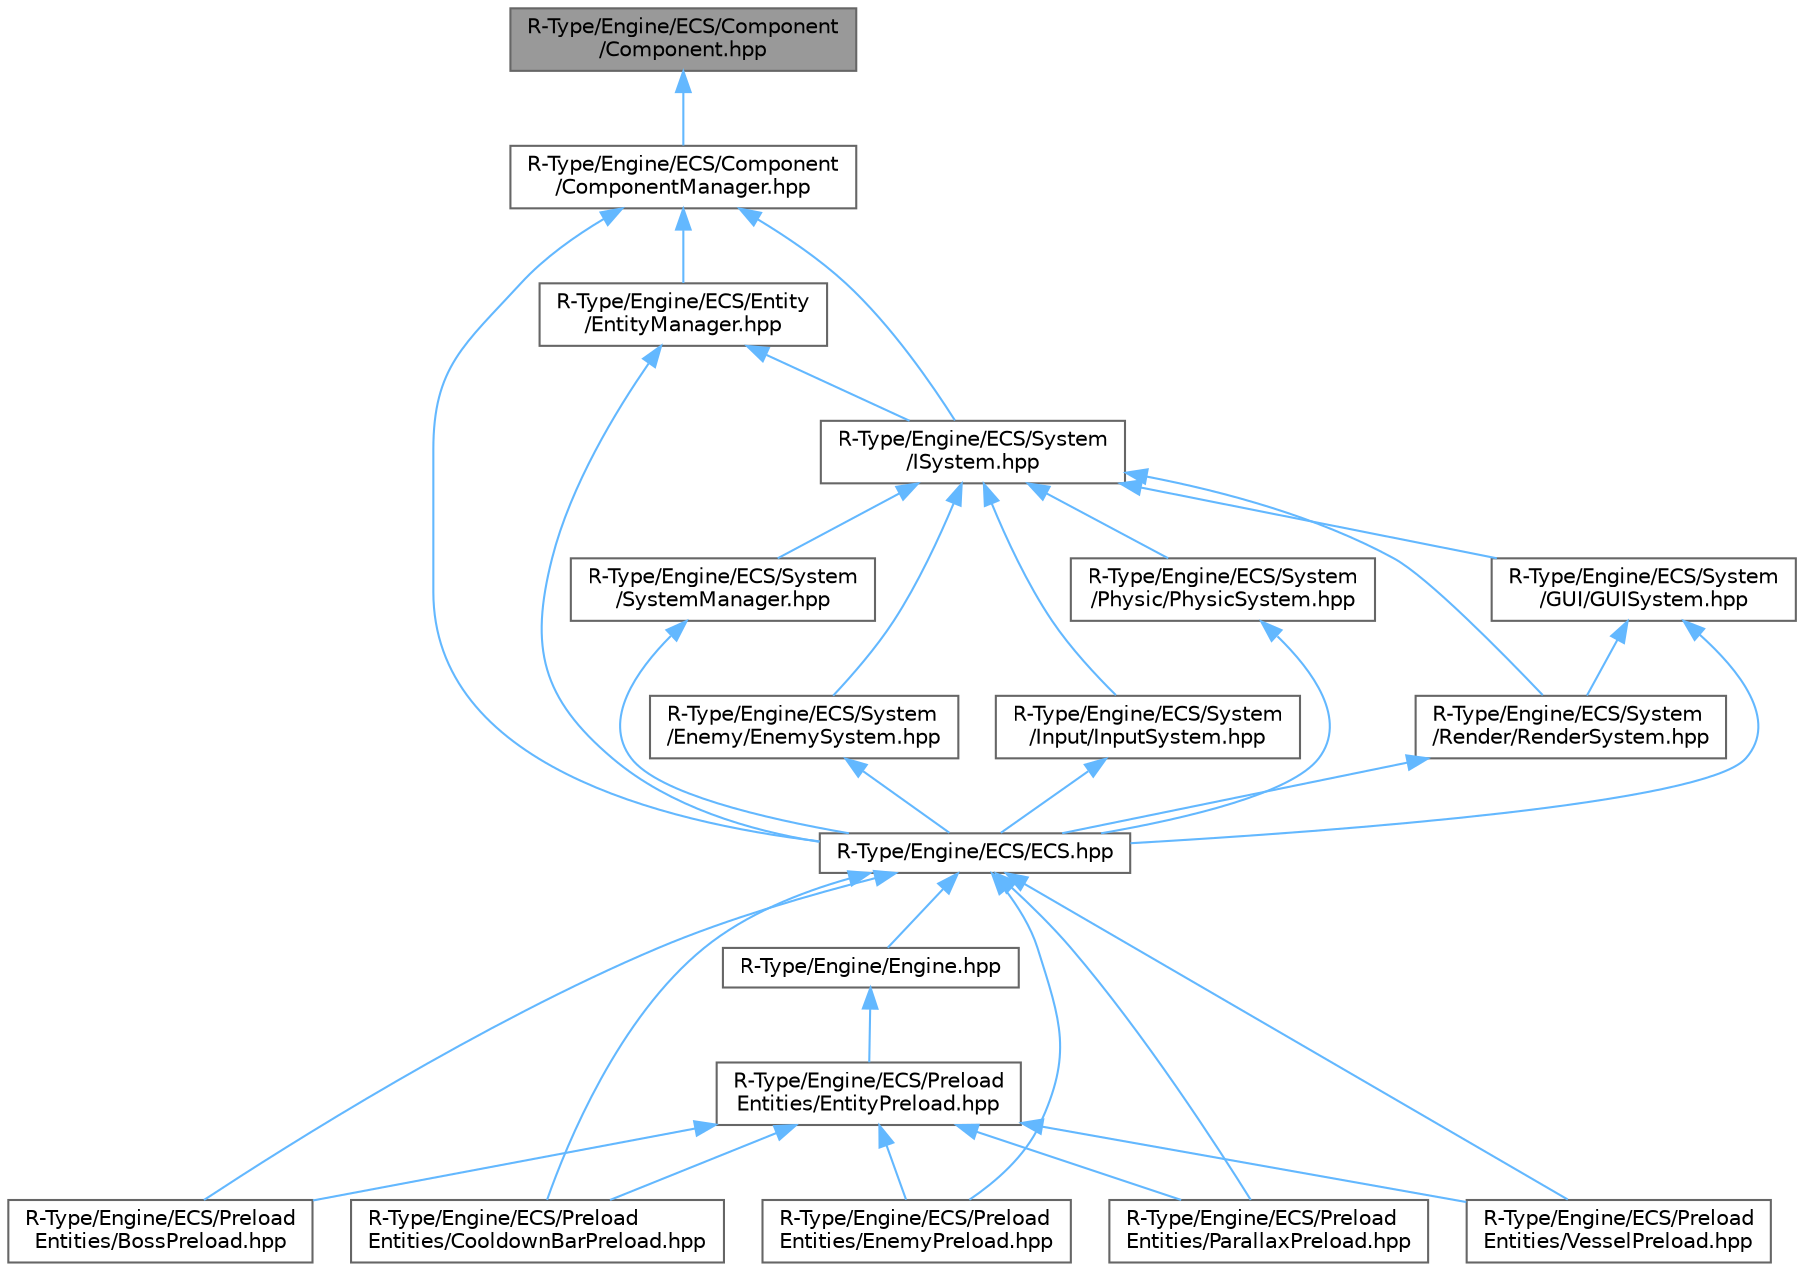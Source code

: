 digraph "R-Type/Engine/ECS/Component/Component.hpp"
{
 // LATEX_PDF_SIZE
  bgcolor="transparent";
  edge [fontname=Helvetica,fontsize=10,labelfontname=Helvetica,labelfontsize=10];
  node [fontname=Helvetica,fontsize=10,shape=box,height=0.2,width=0.4];
  Node1 [label="R-Type/Engine/ECS/Component\l/Component.hpp",height=0.2,width=0.4,color="gray40", fillcolor="grey60", style="filled", fontcolor="black",tooltip="Functions definitions for a component."];
  Node1 -> Node2 [dir="back",color="steelblue1",style="solid"];
  Node2 [label="R-Type/Engine/ECS/Component\l/ComponentManager.hpp",height=0.2,width=0.4,color="grey40", fillcolor="white", style="filled",URL="$_component_manager_8hpp_source.html",tooltip=" "];
  Node2 -> Node3 [dir="back",color="steelblue1",style="solid"];
  Node3 [label="R-Type/Engine/ECS/ECS.hpp",height=0.2,width=0.4,color="grey40", fillcolor="white", style="filled",URL="$_e_c_s_8hpp_source.html",tooltip=" "];
  Node3 -> Node4 [dir="back",color="steelblue1",style="solid"];
  Node4 [label="R-Type/Engine/ECS/Preload\lEntities/BossPreload.hpp",height=0.2,width=0.4,color="grey40", fillcolor="white", style="filled",URL="$_boss_preload_8hpp_source.html",tooltip=" "];
  Node3 -> Node5 [dir="back",color="steelblue1",style="solid"];
  Node5 [label="R-Type/Engine/ECS/Preload\lEntities/CooldownBarPreload.hpp",height=0.2,width=0.4,color="grey40", fillcolor="white", style="filled",URL="$_cooldown_bar_preload_8hpp_source.html",tooltip=" "];
  Node3 -> Node6 [dir="back",color="steelblue1",style="solid"];
  Node6 [label="R-Type/Engine/ECS/Preload\lEntities/EnemyPreload.hpp",height=0.2,width=0.4,color="grey40", fillcolor="white", style="filled",URL="$_enemy_preload_8hpp_source.html",tooltip=" "];
  Node3 -> Node7 [dir="back",color="steelblue1",style="solid"];
  Node7 [label="R-Type/Engine/ECS/Preload\lEntities/ParallaxPreload.hpp",height=0.2,width=0.4,color="grey40", fillcolor="white", style="filled",URL="$_parallax_preload_8hpp_source.html",tooltip=" "];
  Node3 -> Node8 [dir="back",color="steelblue1",style="solid"];
  Node8 [label="R-Type/Engine/ECS/Preload\lEntities/VesselPreload.hpp",height=0.2,width=0.4,color="grey40", fillcolor="white", style="filled",URL="$_vessel_preload_8hpp_source.html",tooltip=" "];
  Node3 -> Node9 [dir="back",color="steelblue1",style="solid"];
  Node9 [label="R-Type/Engine/Engine.hpp",height=0.2,width=0.4,color="grey40", fillcolor="white", style="filled",URL="$_engine_8hpp_source.html",tooltip=" "];
  Node9 -> Node10 [dir="back",color="steelblue1",style="solid"];
  Node10 [label="R-Type/Engine/ECS/Preload\lEntities/EntityPreload.hpp",height=0.2,width=0.4,color="grey40", fillcolor="white", style="filled",URL="$_entity_preload_8hpp_source.html",tooltip=" "];
  Node10 -> Node4 [dir="back",color="steelblue1",style="solid"];
  Node10 -> Node5 [dir="back",color="steelblue1",style="solid"];
  Node10 -> Node6 [dir="back",color="steelblue1",style="solid"];
  Node10 -> Node7 [dir="back",color="steelblue1",style="solid"];
  Node10 -> Node8 [dir="back",color="steelblue1",style="solid"];
  Node2 -> Node11 [dir="back",color="steelblue1",style="solid"];
  Node11 [label="R-Type/Engine/ECS/Entity\l/EntityManager.hpp",height=0.2,width=0.4,color="grey40", fillcolor="white", style="filled",URL="$_entity_manager_8hpp_source.html",tooltip=" "];
  Node11 -> Node3 [dir="back",color="steelblue1",style="solid"];
  Node11 -> Node12 [dir="back",color="steelblue1",style="solid"];
  Node12 [label="R-Type/Engine/ECS/System\l/ISystem.hpp",height=0.2,width=0.4,color="grey40", fillcolor="white", style="filled",URL="$_i_system_8hpp_source.html",tooltip=" "];
  Node12 -> Node13 [dir="back",color="steelblue1",style="solid"];
  Node13 [label="R-Type/Engine/ECS/System\l/Enemy/EnemySystem.hpp",height=0.2,width=0.4,color="grey40", fillcolor="white", style="filled",URL="$_enemy_system_8hpp_source.html",tooltip=" "];
  Node13 -> Node3 [dir="back",color="steelblue1",style="solid"];
  Node12 -> Node14 [dir="back",color="steelblue1",style="solid"];
  Node14 [label="R-Type/Engine/ECS/System\l/GUI/GUISystem.hpp",height=0.2,width=0.4,color="grey40", fillcolor="white", style="filled",URL="$_g_u_i_system_8hpp_source.html",tooltip=" "];
  Node14 -> Node3 [dir="back",color="steelblue1",style="solid"];
  Node14 -> Node15 [dir="back",color="steelblue1",style="solid"];
  Node15 [label="R-Type/Engine/ECS/System\l/Render/RenderSystem.hpp",height=0.2,width=0.4,color="grey40", fillcolor="white", style="filled",URL="$_render_system_8hpp_source.html",tooltip=" "];
  Node15 -> Node3 [dir="back",color="steelblue1",style="solid"];
  Node12 -> Node16 [dir="back",color="steelblue1",style="solid"];
  Node16 [label="R-Type/Engine/ECS/System\l/Input/InputSystem.hpp",height=0.2,width=0.4,color="grey40", fillcolor="white", style="filled",URL="$_input_system_8hpp_source.html",tooltip=" "];
  Node16 -> Node3 [dir="back",color="steelblue1",style="solid"];
  Node12 -> Node17 [dir="back",color="steelblue1",style="solid"];
  Node17 [label="R-Type/Engine/ECS/System\l/Physic/PhysicSystem.hpp",height=0.2,width=0.4,color="grey40", fillcolor="white", style="filled",URL="$_physic_system_8hpp_source.html",tooltip=" "];
  Node17 -> Node3 [dir="back",color="steelblue1",style="solid"];
  Node12 -> Node15 [dir="back",color="steelblue1",style="solid"];
  Node12 -> Node18 [dir="back",color="steelblue1",style="solid"];
  Node18 [label="R-Type/Engine/ECS/System\l/SystemManager.hpp",height=0.2,width=0.4,color="grey40", fillcolor="white", style="filled",URL="$_system_manager_8hpp_source.html",tooltip=" "];
  Node18 -> Node3 [dir="back",color="steelblue1",style="solid"];
  Node2 -> Node12 [dir="back",color="steelblue1",style="solid"];
}
